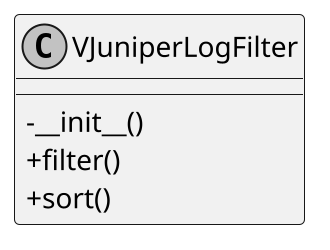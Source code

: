 @startuml
skinparam monochrome true
skinparam classAttributeIconSize 0
scale 2
class VJuniperLogFilter{
    -__init__()
    +filter()
    +sort()
}
@enduml